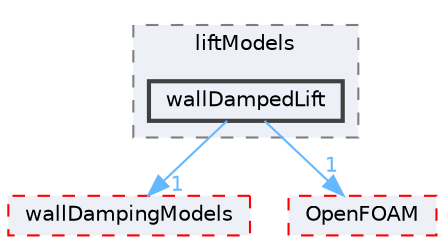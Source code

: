 digraph "src/phaseSystemModels/reactingEuler/multiphaseSystem/interfacialModels/liftModels/wallDampedLift"
{
 // LATEX_PDF_SIZE
  bgcolor="transparent";
  edge [fontname=Helvetica,fontsize=10,labelfontname=Helvetica,labelfontsize=10];
  node [fontname=Helvetica,fontsize=10,shape=box,height=0.2,width=0.4];
  compound=true
  subgraph clusterdir_e641d435ca883a3faa0f1ee4090fe594 {
    graph [ bgcolor="#edf0f7", pencolor="grey50", label="liftModels", fontname=Helvetica,fontsize=10 style="filled,dashed", URL="dir_e641d435ca883a3faa0f1ee4090fe594.html",tooltip=""]
  dir_c12542e717670cdcfa5ebd07bab6166f [label="wallDampedLift", fillcolor="#edf0f7", color="grey25", style="filled,bold", URL="dir_c12542e717670cdcfa5ebd07bab6166f.html",tooltip=""];
  }
  dir_90ec8965f3fdf1f0f2711aca5bfccea5 [label="wallDampingModels", fillcolor="#edf0f7", color="red", style="filled,dashed", URL="dir_90ec8965f3fdf1f0f2711aca5bfccea5.html",tooltip=""];
  dir_c5473ff19b20e6ec4dfe5c310b3778a8 [label="OpenFOAM", fillcolor="#edf0f7", color="red", style="filled,dashed", URL="dir_c5473ff19b20e6ec4dfe5c310b3778a8.html",tooltip=""];
  dir_c12542e717670cdcfa5ebd07bab6166f->dir_90ec8965f3fdf1f0f2711aca5bfccea5 [headlabel="1", labeldistance=1.5 headhref="dir_004333_004335.html" href="dir_004333_004335.html" color="steelblue1" fontcolor="steelblue1"];
  dir_c12542e717670cdcfa5ebd07bab6166f->dir_c5473ff19b20e6ec4dfe5c310b3778a8 [headlabel="1", labeldistance=1.5 headhref="dir_004333_002695.html" href="dir_004333_002695.html" color="steelblue1" fontcolor="steelblue1"];
}

